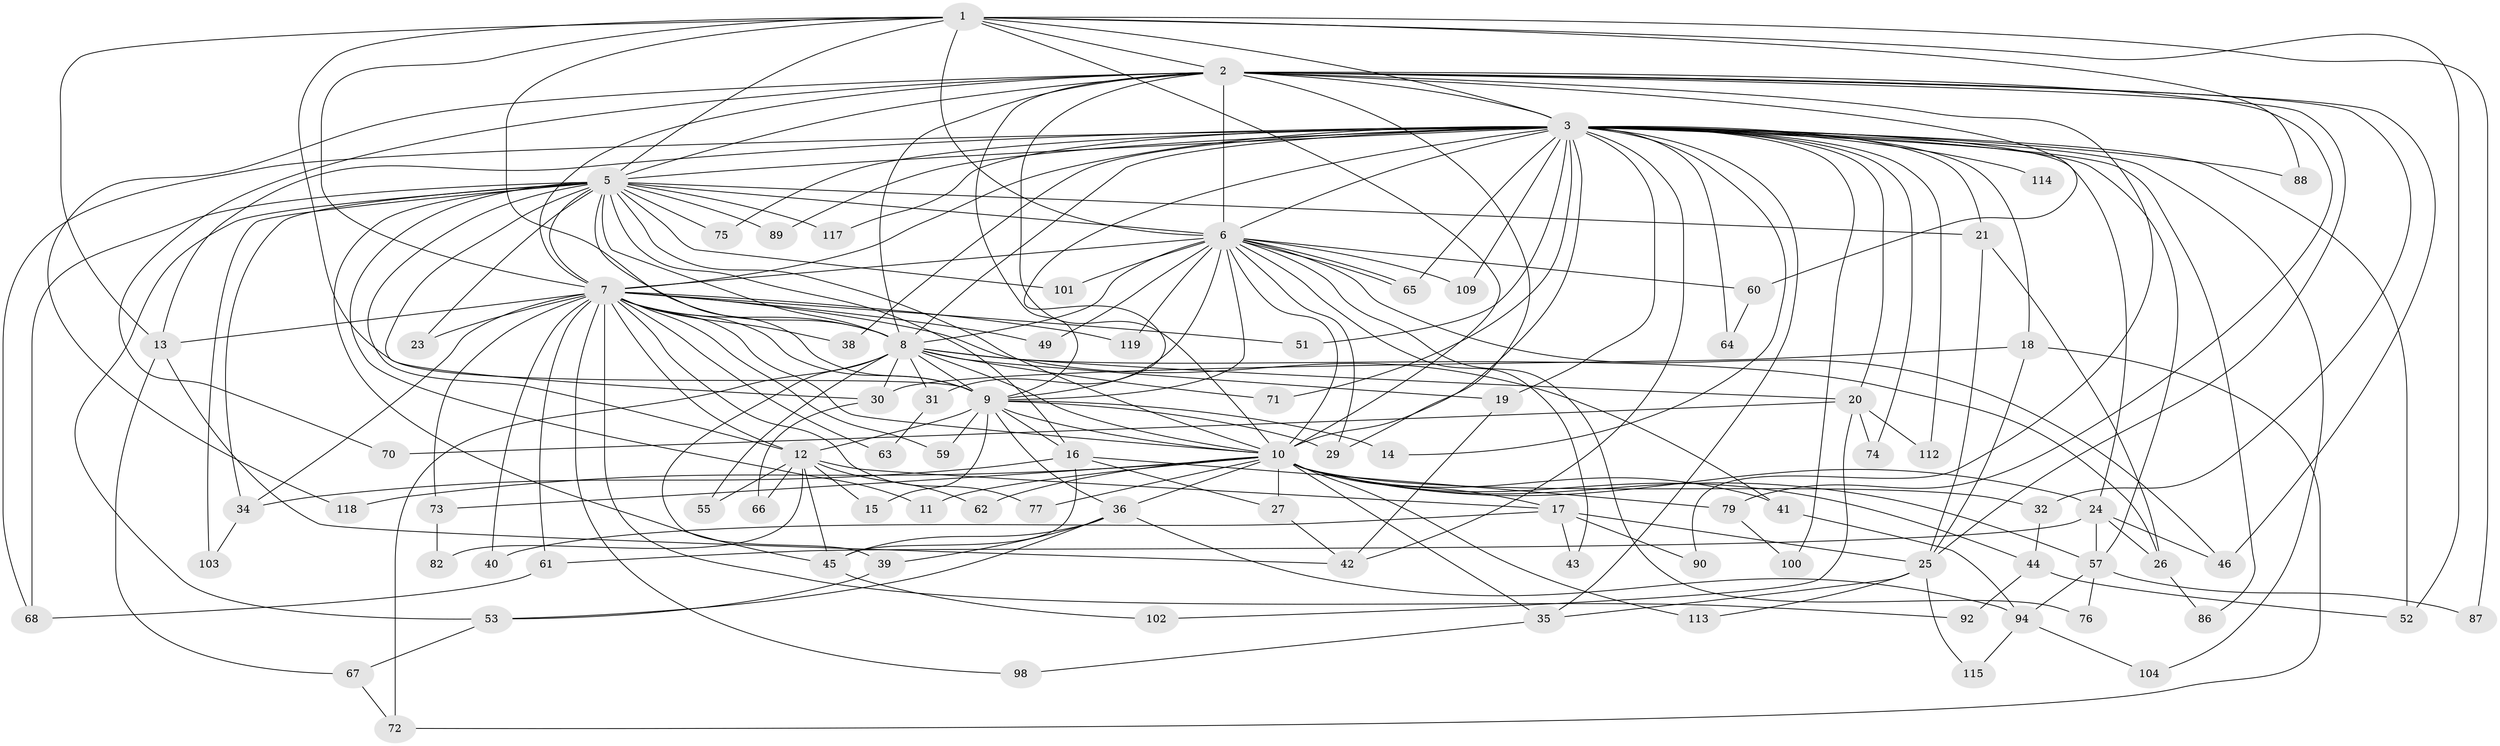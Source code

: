 // original degree distribution, {13: 0.008264462809917356, 19: 0.008264462809917356, 15: 0.008264462809917356, 35: 0.008264462809917356, 25: 0.024793388429752067, 21: 0.008264462809917356, 20: 0.008264462809917356, 18: 0.008264462809917356, 2: 0.5454545454545454, 10: 0.008264462809917356, 5: 0.04132231404958678, 6: 0.049586776859504134, 3: 0.19834710743801653, 8: 0.008264462809917356, 4: 0.05785123966942149, 7: 0.008264462809917356}
// Generated by graph-tools (version 1.1) at 2025/11/02/27/25 16:11:01]
// undirected, 88 vertices, 213 edges
graph export_dot {
graph [start="1"]
  node [color=gray90,style=filled];
  1 [super="+108"];
  2 [super="+96"];
  3 [super="+4"];
  5 [super="+81"];
  6 [super="+47"];
  7 [super="+22"];
  8 [super="+78"];
  9 [super="+48"];
  10 [super="+28"];
  11;
  12 [super="+37"];
  13 [super="+80"];
  14;
  15;
  16 [super="+120"];
  17 [super="+33"];
  18;
  19;
  20 [super="+54"];
  21 [super="+83"];
  23;
  24 [super="+95"];
  25 [super="+107"];
  26 [super="+85"];
  27;
  29 [super="+110"];
  30;
  31;
  32 [super="+56"];
  34 [super="+69"];
  35 [super="+58"];
  36 [super="+97"];
  38;
  39;
  40;
  41;
  42 [super="+50"];
  43;
  44 [super="+106"];
  45 [super="+121"];
  46 [super="+105"];
  49;
  51;
  52;
  53 [super="+99"];
  55;
  57 [super="+111"];
  59;
  60;
  61;
  62;
  63;
  64;
  65 [super="+91"];
  66;
  67;
  68 [super="+84"];
  70;
  71;
  72 [super="+93"];
  73;
  74;
  75;
  76;
  77;
  79;
  82;
  86;
  87;
  88;
  89;
  90;
  92;
  94 [super="+116"];
  98;
  100;
  101;
  102;
  103;
  104;
  109;
  112;
  113;
  114;
  115;
  117;
  118;
  119;
  1 -- 2;
  1 -- 3 [weight=2];
  1 -- 5;
  1 -- 6;
  1 -- 7;
  1 -- 8;
  1 -- 9;
  1 -- 10;
  1 -- 52;
  1 -- 87;
  1 -- 88;
  1 -- 13;
  2 -- 3 [weight=2];
  2 -- 5;
  2 -- 6;
  2 -- 7;
  2 -- 8 [weight=2];
  2 -- 9;
  2 -- 10;
  2 -- 25;
  2 -- 29;
  2 -- 46;
  2 -- 60;
  2 -- 70;
  2 -- 79;
  2 -- 90;
  2 -- 118;
  2 -- 32;
  3 -- 5 [weight=2];
  3 -- 6 [weight=2];
  3 -- 7 [weight=2];
  3 -- 8 [weight=2];
  3 -- 9 [weight=2];
  3 -- 10 [weight=2];
  3 -- 14;
  3 -- 42;
  3 -- 51;
  3 -- 112;
  3 -- 13;
  3 -- 18;
  3 -- 19;
  3 -- 20 [weight=2];
  3 -- 21;
  3 -- 24;
  3 -- 35;
  3 -- 38;
  3 -- 52;
  3 -- 57;
  3 -- 64;
  3 -- 68;
  3 -- 71;
  3 -- 74;
  3 -- 75;
  3 -- 86;
  3 -- 88;
  3 -- 89;
  3 -- 100;
  3 -- 104;
  3 -- 109;
  3 -- 114;
  3 -- 117;
  3 -- 65;
  5 -- 6 [weight=2];
  5 -- 7;
  5 -- 8;
  5 -- 9;
  5 -- 10;
  5 -- 11;
  5 -- 12;
  5 -- 16;
  5 -- 23;
  5 -- 30;
  5 -- 34;
  5 -- 45 [weight=2];
  5 -- 53;
  5 -- 68;
  5 -- 75;
  5 -- 89;
  5 -- 101;
  5 -- 103;
  5 -- 117;
  5 -- 21;
  6 -- 7 [weight=2];
  6 -- 8 [weight=2];
  6 -- 9 [weight=2];
  6 -- 10;
  6 -- 29;
  6 -- 31;
  6 -- 43;
  6 -- 46;
  6 -- 49;
  6 -- 60;
  6 -- 65;
  6 -- 65;
  6 -- 76;
  6 -- 101;
  6 -- 109;
  6 -- 119;
  7 -- 8;
  7 -- 9;
  7 -- 10;
  7 -- 12;
  7 -- 13;
  7 -- 23;
  7 -- 38;
  7 -- 40;
  7 -- 41;
  7 -- 49;
  7 -- 61;
  7 -- 73;
  7 -- 77;
  7 -- 98;
  7 -- 51;
  7 -- 119;
  7 -- 59;
  7 -- 92;
  7 -- 63;
  7 -- 34;
  8 -- 9;
  8 -- 10;
  8 -- 19;
  8 -- 20;
  8 -- 26;
  8 -- 31;
  8 -- 39;
  8 -- 55;
  8 -- 71;
  8 -- 72;
  8 -- 30;
  9 -- 10 [weight=2];
  9 -- 14;
  9 -- 15;
  9 -- 16;
  9 -- 36;
  9 -- 59;
  9 -- 12;
  9 -- 29;
  10 -- 11;
  10 -- 17;
  10 -- 24;
  10 -- 27;
  10 -- 32 [weight=2];
  10 -- 35;
  10 -- 36;
  10 -- 41;
  10 -- 44;
  10 -- 57;
  10 -- 62;
  10 -- 73;
  10 -- 77;
  10 -- 113;
  10 -- 118;
  12 -- 15;
  12 -- 17;
  12 -- 45;
  12 -- 55;
  12 -- 62;
  12 -- 66;
  12 -- 82;
  13 -- 67;
  13 -- 42;
  16 -- 27;
  16 -- 34;
  16 -- 79;
  16 -- 45;
  17 -- 40;
  17 -- 25;
  17 -- 90;
  17 -- 43;
  18 -- 30;
  18 -- 72;
  18 -- 25;
  19 -- 42;
  20 -- 70;
  20 -- 74;
  20 -- 102;
  20 -- 112;
  21 -- 25;
  21 -- 26;
  24 -- 57 [weight=2];
  24 -- 61;
  24 -- 46;
  24 -- 26;
  25 -- 113;
  25 -- 35;
  25 -- 115;
  26 -- 86;
  27 -- 42;
  30 -- 66;
  31 -- 63;
  32 -- 44;
  34 -- 103;
  35 -- 98;
  36 -- 39;
  36 -- 94;
  36 -- 45;
  36 -- 53;
  39 -- 53;
  41 -- 94;
  44 -- 92;
  44 -- 52;
  45 -- 102;
  53 -- 67;
  57 -- 76;
  57 -- 87;
  57 -- 94;
  60 -- 64;
  61 -- 68;
  67 -- 72;
  73 -- 82;
  79 -- 100;
  94 -- 104;
  94 -- 115;
}
